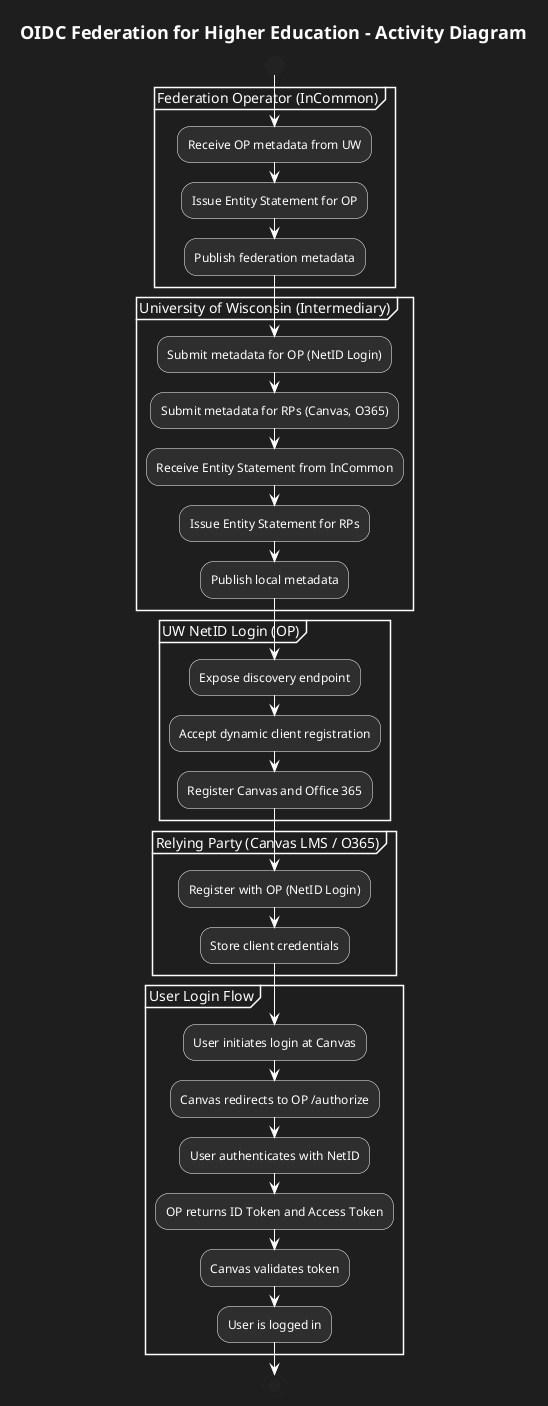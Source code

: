 @startuml
' Dark theme
skinparam backgroundColor #1e1e1e
skinparam activity {
  BackgroundColor #2e2e2e
  BorderColor White
  FontColor White
}
skinparam ArrowColor White
skinparam PartitionBorderColor White
skinparam PartitionFontColor White
skinparam TitleFontColor White
skinparam TitleFontSize 18
title OIDC Federation for Higher Education - Activity Diagram

start

partition "Federation Operator (InCommon)" {
  :Receive OP metadata from UW;
  :Issue Entity Statement for OP;
  :Publish federation metadata;
}

partition "University of Wisconsin (Intermediary)" {
  :Submit metadata for OP (NetID Login);
  :Submit metadata for RPs (Canvas, O365);
  :Receive Entity Statement from InCommon;
  :Issue Entity Statement for RPs;
  :Publish local metadata;
}

partition "UW NetID Login (OP)" {
  :Expose discovery endpoint;
  :Accept dynamic client registration;
  :Register Canvas and Office 365;
}

partition "Relying Party (Canvas LMS / O365)" {
  :Register with OP (NetID Login);
  :Store client credentials;
}

partition "User Login Flow" {
  :User initiates login at Canvas;
  :Canvas redirects to OP /authorize;
  :User authenticates with NetID;
  :OP returns ID Token and Access Token;
  :Canvas validates token;
  :User is logged in;
}

stop
@enduml

